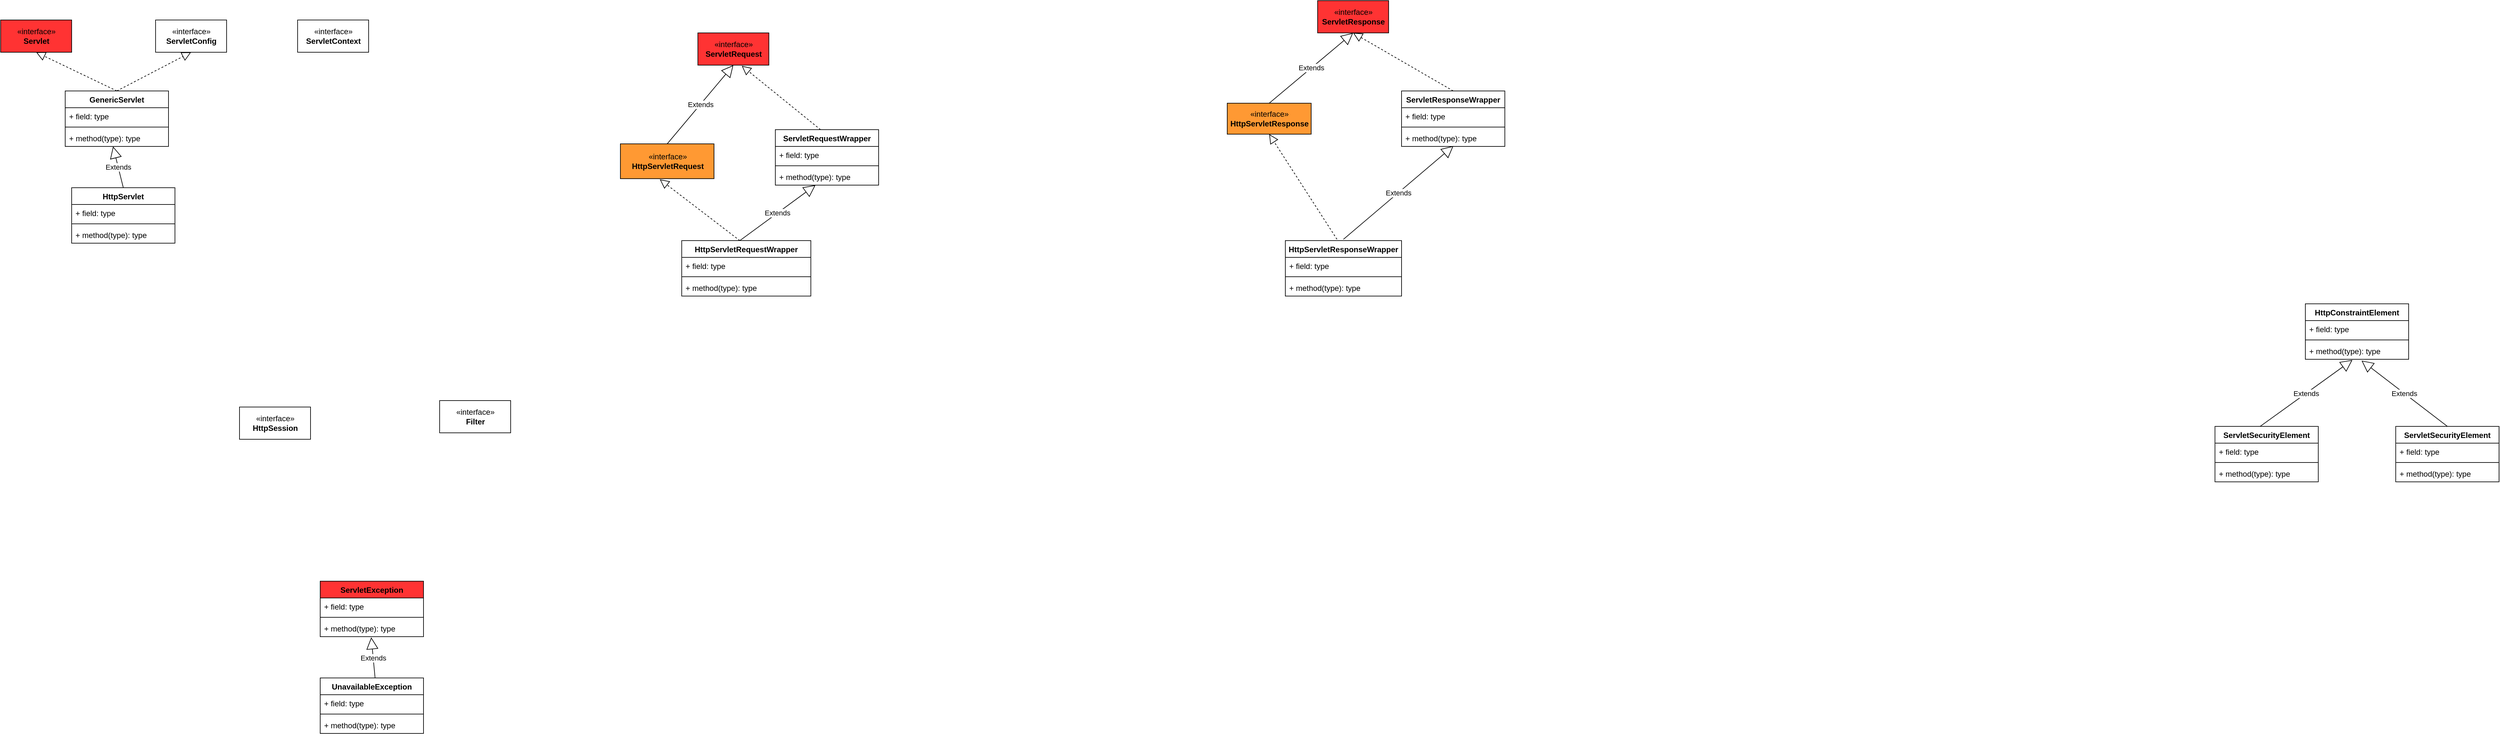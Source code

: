 <mxfile version="13.9.8" type="device"><diagram id="3EavtWgrwIjN0LjtCIYj" name="第 1 页"><mxGraphModel dx="1186" dy="595" grid="1" gridSize="10" guides="1" tooltips="1" connect="1" arrows="1" fold="1" page="1" pageScale="1" pageWidth="33000" pageHeight="46810" math="0" shadow="0"><root><mxCell id="0"/><mxCell id="1" parent="0"/><mxCell id="h1A6rt_RZx_tCCCuAe3l-1" value="«interface»&lt;br&gt;&lt;b&gt;Servlet&lt;/b&gt;" style="html=1;fillColor=#FF3333;" parent="1" vertex="1"><mxGeometry x="170" y="100" width="110" height="50" as="geometry"/></mxCell><mxCell id="h1A6rt_RZx_tCCCuAe3l-2" value="«interface»&lt;br&gt;&lt;b&gt;ServletConfig&lt;/b&gt;" style="html=1;" parent="1" vertex="1"><mxGeometry x="410" y="100" width="110" height="50" as="geometry"/></mxCell><mxCell id="h1A6rt_RZx_tCCCuAe3l-3" value="«interface»&lt;br&gt;&lt;b&gt;ServletResponse&lt;/b&gt;" style="html=1;fillColor=#FF3333;" parent="1" vertex="1"><mxGeometry x="2210" y="70" width="110" height="50" as="geometry"/></mxCell><mxCell id="h1A6rt_RZx_tCCCuAe3l-4" value="«interface»&lt;br&gt;&lt;b&gt;ServletRequest&lt;/b&gt;" style="html=1;fillColor=#FF3333;" parent="1" vertex="1"><mxGeometry x="1250" y="120" width="110" height="50" as="geometry"/></mxCell><mxCell id="h1A6rt_RZx_tCCCuAe3l-5" value="«interface»&lt;br&gt;&lt;b&gt;HttpSession&lt;/b&gt;" style="html=1;" parent="1" vertex="1"><mxGeometry x="540" y="700" width="110" height="50" as="geometry"/></mxCell><mxCell id="h1A6rt_RZx_tCCCuAe3l-6" value="GenericServlet" style="swimlane;fontStyle=1;align=center;verticalAlign=top;childLayout=stackLayout;horizontal=1;startSize=26;horizontalStack=0;resizeParent=1;resizeParentMax=0;resizeLast=0;collapsible=1;marginBottom=0;" parent="1" vertex="1"><mxGeometry x="270" y="210" width="160" height="86" as="geometry"/></mxCell><mxCell id="h1A6rt_RZx_tCCCuAe3l-7" value="" style="endArrow=block;dashed=1;endFill=0;endSize=12;html=1;entryX=0.5;entryY=1;entryDx=0;entryDy=0;" parent="h1A6rt_RZx_tCCCuAe3l-6" target="h1A6rt_RZx_tCCCuAe3l-2" edge="1"><mxGeometry width="160" relative="1" as="geometry"><mxPoint x="80" as="sourcePoint"/><mxPoint x="240" as="targetPoint"/></mxGeometry></mxCell><mxCell id="h1A6rt_RZx_tCCCuAe3l-8" value="" style="endArrow=block;dashed=1;endFill=0;endSize=12;html=1;entryX=0.5;entryY=1;entryDx=0;entryDy=0;" parent="h1A6rt_RZx_tCCCuAe3l-6" target="h1A6rt_RZx_tCCCuAe3l-1" edge="1"><mxGeometry width="160" relative="1" as="geometry"><mxPoint x="80" as="sourcePoint"/><mxPoint x="240" as="targetPoint"/></mxGeometry></mxCell><mxCell id="h1A6rt_RZx_tCCCuAe3l-9" value="+ field: type" style="text;strokeColor=none;fillColor=none;align=left;verticalAlign=top;spacingLeft=4;spacingRight=4;overflow=hidden;rotatable=0;points=[[0,0.5],[1,0.5]];portConstraint=eastwest;" parent="h1A6rt_RZx_tCCCuAe3l-6" vertex="1"><mxGeometry y="26" width="160" height="26" as="geometry"/></mxCell><mxCell id="h1A6rt_RZx_tCCCuAe3l-10" value="" style="line;strokeWidth=1;fillColor=none;align=left;verticalAlign=middle;spacingTop=-1;spacingLeft=3;spacingRight=3;rotatable=0;labelPosition=right;points=[];portConstraint=eastwest;" parent="h1A6rt_RZx_tCCCuAe3l-6" vertex="1"><mxGeometry y="52" width="160" height="8" as="geometry"/></mxCell><mxCell id="h1A6rt_RZx_tCCCuAe3l-11" value="+ method(type): type" style="text;strokeColor=none;fillColor=none;align=left;verticalAlign=top;spacingLeft=4;spacingRight=4;overflow=hidden;rotatable=0;points=[[0,0.5],[1,0.5]];portConstraint=eastwest;" parent="h1A6rt_RZx_tCCCuAe3l-6" vertex="1"><mxGeometry y="60" width="160" height="26" as="geometry"/></mxCell><mxCell id="h1A6rt_RZx_tCCCuAe3l-12" value="«interface»&lt;br&gt;&lt;b&gt;ServletContext&lt;/b&gt;" style="html=1;" parent="1" vertex="1"><mxGeometry x="630" y="100" width="110" height="50" as="geometry"/></mxCell><mxCell id="h1A6rt_RZx_tCCCuAe3l-13" value="«interface»&lt;br&gt;&lt;b&gt;Filter&lt;/b&gt;" style="html=1;" parent="1" vertex="1"><mxGeometry x="850" y="690" width="110" height="50" as="geometry"/></mxCell><mxCell id="h1A6rt_RZx_tCCCuAe3l-14" value="ServletRequestWrapper" style="swimlane;fontStyle=1;align=center;verticalAlign=top;childLayout=stackLayout;horizontal=1;startSize=26;horizontalStack=0;resizeParent=1;resizeParentMax=0;resizeLast=0;collapsible=1;marginBottom=0;" parent="1" vertex="1"><mxGeometry x="1370" y="270" width="160" height="86" as="geometry"/></mxCell><mxCell id="h1A6rt_RZx_tCCCuAe3l-15" value="" style="endArrow=block;dashed=1;endFill=0;endSize=12;html=1;entryX=0.618;entryY=1.02;entryDx=0;entryDy=0;entryPerimeter=0;" parent="h1A6rt_RZx_tCCCuAe3l-14" target="h1A6rt_RZx_tCCCuAe3l-4" edge="1"><mxGeometry width="160" relative="1" as="geometry"><mxPoint x="70" as="sourcePoint"/><mxPoint x="230" as="targetPoint"/></mxGeometry></mxCell><mxCell id="h1A6rt_RZx_tCCCuAe3l-16" value="+ field: type" style="text;strokeColor=none;fillColor=none;align=left;verticalAlign=top;spacingLeft=4;spacingRight=4;overflow=hidden;rotatable=0;points=[[0,0.5],[1,0.5]];portConstraint=eastwest;" parent="h1A6rt_RZx_tCCCuAe3l-14" vertex="1"><mxGeometry y="26" width="160" height="26" as="geometry"/></mxCell><mxCell id="h1A6rt_RZx_tCCCuAe3l-17" value="" style="line;strokeWidth=1;fillColor=none;align=left;verticalAlign=middle;spacingTop=-1;spacingLeft=3;spacingRight=3;rotatable=0;labelPosition=right;points=[];portConstraint=eastwest;" parent="h1A6rt_RZx_tCCCuAe3l-14" vertex="1"><mxGeometry y="52" width="160" height="8" as="geometry"/></mxCell><mxCell id="h1A6rt_RZx_tCCCuAe3l-18" value="+ method(type): type" style="text;strokeColor=none;fillColor=none;align=left;verticalAlign=top;spacingLeft=4;spacingRight=4;overflow=hidden;rotatable=0;points=[[0,0.5],[1,0.5]];portConstraint=eastwest;" parent="h1A6rt_RZx_tCCCuAe3l-14" vertex="1"><mxGeometry y="60" width="160" height="26" as="geometry"/></mxCell><mxCell id="h1A6rt_RZx_tCCCuAe3l-19" value="ServletException" style="swimlane;fontStyle=1;align=center;verticalAlign=top;childLayout=stackLayout;horizontal=1;startSize=26;horizontalStack=0;resizeParent=1;resizeParentMax=0;resizeLast=0;collapsible=1;marginBottom=0;fillColor=#FF3333;" parent="1" vertex="1"><mxGeometry x="665" y="970" width="160" height="86" as="geometry"/></mxCell><mxCell id="h1A6rt_RZx_tCCCuAe3l-20" value="+ field: type" style="text;strokeColor=none;fillColor=none;align=left;verticalAlign=top;spacingLeft=4;spacingRight=4;overflow=hidden;rotatable=0;points=[[0,0.5],[1,0.5]];portConstraint=eastwest;" parent="h1A6rt_RZx_tCCCuAe3l-19" vertex="1"><mxGeometry y="26" width="160" height="26" as="geometry"/></mxCell><mxCell id="h1A6rt_RZx_tCCCuAe3l-21" value="" style="line;strokeWidth=1;fillColor=none;align=left;verticalAlign=middle;spacingTop=-1;spacingLeft=3;spacingRight=3;rotatable=0;labelPosition=right;points=[];portConstraint=eastwest;" parent="h1A6rt_RZx_tCCCuAe3l-19" vertex="1"><mxGeometry y="52" width="160" height="8" as="geometry"/></mxCell><mxCell id="h1A6rt_RZx_tCCCuAe3l-22" value="+ method(type): type" style="text;strokeColor=none;fillColor=none;align=left;verticalAlign=top;spacingLeft=4;spacingRight=4;overflow=hidden;rotatable=0;points=[[0,0.5],[1,0.5]];portConstraint=eastwest;" parent="h1A6rt_RZx_tCCCuAe3l-19" vertex="1"><mxGeometry y="60" width="160" height="26" as="geometry"/></mxCell><mxCell id="h1A6rt_RZx_tCCCuAe3l-23" value="HttpServlet" style="swimlane;fontStyle=1;align=center;verticalAlign=top;childLayout=stackLayout;horizontal=1;startSize=26;horizontalStack=0;resizeParent=1;resizeParentMax=0;resizeLast=0;collapsible=1;marginBottom=0;" parent="1" vertex="1"><mxGeometry x="280" y="360" width="160" height="86" as="geometry"/></mxCell><mxCell id="h1A6rt_RZx_tCCCuAe3l-24" value="Extends" style="endArrow=block;endSize=16;endFill=0;html=1;entryX=0.463;entryY=1;entryDx=0;entryDy=0;entryPerimeter=0;" parent="h1A6rt_RZx_tCCCuAe3l-23" target="h1A6rt_RZx_tCCCuAe3l-11" edge="1"><mxGeometry width="160" relative="1" as="geometry"><mxPoint x="80" as="sourcePoint"/><mxPoint x="240" as="targetPoint"/></mxGeometry></mxCell><mxCell id="h1A6rt_RZx_tCCCuAe3l-25" value="+ field: type" style="text;strokeColor=none;fillColor=none;align=left;verticalAlign=top;spacingLeft=4;spacingRight=4;overflow=hidden;rotatable=0;points=[[0,0.5],[1,0.5]];portConstraint=eastwest;" parent="h1A6rt_RZx_tCCCuAe3l-23" vertex="1"><mxGeometry y="26" width="160" height="26" as="geometry"/></mxCell><mxCell id="h1A6rt_RZx_tCCCuAe3l-26" value="" style="line;strokeWidth=1;fillColor=none;align=left;verticalAlign=middle;spacingTop=-1;spacingLeft=3;spacingRight=3;rotatable=0;labelPosition=right;points=[];portConstraint=eastwest;" parent="h1A6rt_RZx_tCCCuAe3l-23" vertex="1"><mxGeometry y="52" width="160" height="8" as="geometry"/></mxCell><mxCell id="h1A6rt_RZx_tCCCuAe3l-27" value="+ method(type): type" style="text;strokeColor=none;fillColor=none;align=left;verticalAlign=top;spacingLeft=4;spacingRight=4;overflow=hidden;rotatable=0;points=[[0,0.5],[1,0.5]];portConstraint=eastwest;" parent="h1A6rt_RZx_tCCCuAe3l-23" vertex="1"><mxGeometry y="60" width="160" height="26" as="geometry"/></mxCell><mxCell id="h1A6rt_RZx_tCCCuAe3l-28" value="HttpServletRequestWrapper" style="swimlane;fontStyle=1;align=center;verticalAlign=top;childLayout=stackLayout;horizontal=1;startSize=26;horizontalStack=0;resizeParent=1;resizeParentMax=0;resizeLast=0;collapsible=1;marginBottom=0;" parent="1" vertex="1"><mxGeometry x="1225" y="442" width="200" height="86" as="geometry"/></mxCell><mxCell id="h1A6rt_RZx_tCCCuAe3l-29" value="Extends" style="endArrow=block;endSize=16;endFill=0;html=1;" parent="h1A6rt_RZx_tCCCuAe3l-28" target="h1A6rt_RZx_tCCCuAe3l-18" edge="1"><mxGeometry width="160" relative="1" as="geometry"><mxPoint x="90" as="sourcePoint"/><mxPoint x="250" as="targetPoint"/></mxGeometry></mxCell><mxCell id="h1A6rt_RZx_tCCCuAe3l-30" value="" style="endArrow=block;dashed=1;endFill=0;endSize=12;html=1;entryX=0.421;entryY=1.019;entryDx=0;entryDy=0;entryPerimeter=0;" parent="h1A6rt_RZx_tCCCuAe3l-28" target="h1A6rt_RZx_tCCCuAe3l-41" edge="1"><mxGeometry width="160" relative="1" as="geometry"><mxPoint x="90" as="sourcePoint"/><mxPoint x="-200.92" y="-81.998" as="targetPoint"/></mxGeometry></mxCell><mxCell id="h1A6rt_RZx_tCCCuAe3l-31" value="+ field: type" style="text;strokeColor=none;fillColor=none;align=left;verticalAlign=top;spacingLeft=4;spacingRight=4;overflow=hidden;rotatable=0;points=[[0,0.5],[1,0.5]];portConstraint=eastwest;" parent="h1A6rt_RZx_tCCCuAe3l-28" vertex="1"><mxGeometry y="26" width="200" height="26" as="geometry"/></mxCell><mxCell id="h1A6rt_RZx_tCCCuAe3l-32" value="" style="line;strokeWidth=1;fillColor=none;align=left;verticalAlign=middle;spacingTop=-1;spacingLeft=3;spacingRight=3;rotatable=0;labelPosition=right;points=[];portConstraint=eastwest;" parent="h1A6rt_RZx_tCCCuAe3l-28" vertex="1"><mxGeometry y="52" width="200" height="8" as="geometry"/></mxCell><mxCell id="h1A6rt_RZx_tCCCuAe3l-33" value="+ method(type): type" style="text;strokeColor=none;fillColor=none;align=left;verticalAlign=top;spacingLeft=4;spacingRight=4;overflow=hidden;rotatable=0;points=[[0,0.5],[1,0.5]];portConstraint=eastwest;" parent="h1A6rt_RZx_tCCCuAe3l-28" vertex="1"><mxGeometry y="60" width="200" height="26" as="geometry"/></mxCell><mxCell id="h1A6rt_RZx_tCCCuAe3l-34" value="UnavailableException" style="swimlane;fontStyle=1;align=center;verticalAlign=top;childLayout=stackLayout;horizontal=1;startSize=26;horizontalStack=0;resizeParent=1;resizeParentMax=0;resizeLast=0;collapsible=1;marginBottom=0;" parent="1" vertex="1"><mxGeometry x="665" y="1120" width="160" height="86" as="geometry"/></mxCell><mxCell id="h1A6rt_RZx_tCCCuAe3l-35" value="Extends" style="endArrow=block;endSize=16;endFill=0;html=1;entryX=0.494;entryY=1.038;entryDx=0;entryDy=0;entryPerimeter=0;" parent="h1A6rt_RZx_tCCCuAe3l-34" target="h1A6rt_RZx_tCCCuAe3l-22" edge="1"><mxGeometry width="160" relative="1" as="geometry"><mxPoint x="85" as="sourcePoint"/><mxPoint x="245" as="targetPoint"/></mxGeometry></mxCell><mxCell id="h1A6rt_RZx_tCCCuAe3l-36" value="+ field: type" style="text;strokeColor=none;fillColor=none;align=left;verticalAlign=top;spacingLeft=4;spacingRight=4;overflow=hidden;rotatable=0;points=[[0,0.5],[1,0.5]];portConstraint=eastwest;" parent="h1A6rt_RZx_tCCCuAe3l-34" vertex="1"><mxGeometry y="26" width="160" height="26" as="geometry"/></mxCell><mxCell id="h1A6rt_RZx_tCCCuAe3l-37" value="" style="line;strokeWidth=1;fillColor=none;align=left;verticalAlign=middle;spacingTop=-1;spacingLeft=3;spacingRight=3;rotatable=0;labelPosition=right;points=[];portConstraint=eastwest;" parent="h1A6rt_RZx_tCCCuAe3l-34" vertex="1"><mxGeometry y="52" width="160" height="8" as="geometry"/></mxCell><mxCell id="h1A6rt_RZx_tCCCuAe3l-38" value="+ method(type): type" style="text;strokeColor=none;fillColor=none;align=left;verticalAlign=top;spacingLeft=4;spacingRight=4;overflow=hidden;rotatable=0;points=[[0,0.5],[1,0.5]];portConstraint=eastwest;" parent="h1A6rt_RZx_tCCCuAe3l-34" vertex="1"><mxGeometry y="60" width="160" height="26" as="geometry"/></mxCell><mxCell id="h1A6rt_RZx_tCCCuAe3l-39" value="«interface»&lt;br&gt;&lt;b&gt;HttpServletResponse&lt;/b&gt;" style="html=1;fillColor=#FF9933;" parent="1" vertex="1"><mxGeometry x="2070" y="229" width="130" height="48" as="geometry"/></mxCell><mxCell id="h1A6rt_RZx_tCCCuAe3l-40" value="Extends" style="endArrow=block;endSize=16;endFill=0;html=1;entryX=0.5;entryY=1;entryDx=0;entryDy=0;exitX=0.5;exitY=0;exitDx=0;exitDy=0;" parent="1" target="h1A6rt_RZx_tCCCuAe3l-3" edge="1" source="h1A6rt_RZx_tCCCuAe3l-39"><mxGeometry width="160" relative="1" as="geometry"><mxPoint x="2250" y="230" as="sourcePoint"/><mxPoint x="2410" y="230" as="targetPoint"/></mxGeometry></mxCell><mxCell id="h1A6rt_RZx_tCCCuAe3l-41" value="«interface»&lt;br&gt;&lt;b&gt;HttpServletRequest&lt;/b&gt;" style="html=1;fillColor=#FF9933;" parent="1" vertex="1"><mxGeometry x="1130" y="292" width="145" height="54" as="geometry"/></mxCell><mxCell id="h1A6rt_RZx_tCCCuAe3l-42" value="Extends" style="endArrow=block;endSize=16;endFill=0;html=1;entryX=0.5;entryY=1;entryDx=0;entryDy=0;exitX=0.5;exitY=0;exitDx=0;exitDy=0;" parent="1" source="h1A6rt_RZx_tCCCuAe3l-41" target="h1A6rt_RZx_tCCCuAe3l-4" edge="1"><mxGeometry width="160" relative="1" as="geometry"><mxPoint x="1190" y="230" as="sourcePoint"/><mxPoint x="1350" y="230" as="targetPoint"/></mxGeometry></mxCell><mxCell id="RKxvBRY7e4jj9x33ZaWO-1" value="ServletResponseWrapper" style="swimlane;fontStyle=1;align=center;verticalAlign=top;childLayout=stackLayout;horizontal=1;startSize=26;horizontalStack=0;resizeParent=1;resizeParentMax=0;resizeLast=0;collapsible=1;marginBottom=0;fillColor=#FFFFFF;" vertex="1" parent="1"><mxGeometry x="2340" y="210" width="160" height="86" as="geometry"/></mxCell><mxCell id="RKxvBRY7e4jj9x33ZaWO-5" value="" style="endArrow=block;dashed=1;endFill=0;endSize=12;html=1;entryX=0.5;entryY=1;entryDx=0;entryDy=0;" edge="1" parent="RKxvBRY7e4jj9x33ZaWO-1" target="h1A6rt_RZx_tCCCuAe3l-3"><mxGeometry width="160" relative="1" as="geometry"><mxPoint x="80" as="sourcePoint"/><mxPoint x="240" as="targetPoint"/></mxGeometry></mxCell><mxCell id="RKxvBRY7e4jj9x33ZaWO-2" value="+ field: type" style="text;strokeColor=none;fillColor=none;align=left;verticalAlign=top;spacingLeft=4;spacingRight=4;overflow=hidden;rotatable=0;points=[[0,0.5],[1,0.5]];portConstraint=eastwest;" vertex="1" parent="RKxvBRY7e4jj9x33ZaWO-1"><mxGeometry y="26" width="160" height="26" as="geometry"/></mxCell><mxCell id="RKxvBRY7e4jj9x33ZaWO-3" value="" style="line;strokeWidth=1;fillColor=none;align=left;verticalAlign=middle;spacingTop=-1;spacingLeft=3;spacingRight=3;rotatable=0;labelPosition=right;points=[];portConstraint=eastwest;" vertex="1" parent="RKxvBRY7e4jj9x33ZaWO-1"><mxGeometry y="52" width="160" height="8" as="geometry"/></mxCell><mxCell id="RKxvBRY7e4jj9x33ZaWO-4" value="+ method(type): type" style="text;strokeColor=none;fillColor=none;align=left;verticalAlign=top;spacingLeft=4;spacingRight=4;overflow=hidden;rotatable=0;points=[[0,0.5],[1,0.5]];portConstraint=eastwest;" vertex="1" parent="RKxvBRY7e4jj9x33ZaWO-1"><mxGeometry y="60" width="160" height="26" as="geometry"/></mxCell><mxCell id="RKxvBRY7e4jj9x33ZaWO-7" value="HttpServletResponseWrapper" style="swimlane;fontStyle=1;align=center;verticalAlign=top;childLayout=stackLayout;horizontal=1;startSize=26;horizontalStack=0;resizeParent=1;resizeParentMax=0;resizeLast=0;collapsible=1;marginBottom=0;fillColor=#FFFFFF;" vertex="1" parent="1"><mxGeometry x="2160" y="442" width="180" height="86" as="geometry"/></mxCell><mxCell id="RKxvBRY7e4jj9x33ZaWO-8" value="+ field: type" style="text;strokeColor=none;fillColor=none;align=left;verticalAlign=top;spacingLeft=4;spacingRight=4;overflow=hidden;rotatable=0;points=[[0,0.5],[1,0.5]];portConstraint=eastwest;" vertex="1" parent="RKxvBRY7e4jj9x33ZaWO-7"><mxGeometry y="26" width="180" height="26" as="geometry"/></mxCell><mxCell id="RKxvBRY7e4jj9x33ZaWO-9" value="" style="line;strokeWidth=1;fillColor=none;align=left;verticalAlign=middle;spacingTop=-1;spacingLeft=3;spacingRight=3;rotatable=0;labelPosition=right;points=[];portConstraint=eastwest;" vertex="1" parent="RKxvBRY7e4jj9x33ZaWO-7"><mxGeometry y="52" width="180" height="8" as="geometry"/></mxCell><mxCell id="RKxvBRY7e4jj9x33ZaWO-10" value="+ method(type): type" style="text;strokeColor=none;fillColor=none;align=left;verticalAlign=top;spacingLeft=4;spacingRight=4;overflow=hidden;rotatable=0;points=[[0,0.5],[1,0.5]];portConstraint=eastwest;" vertex="1" parent="RKxvBRY7e4jj9x33ZaWO-7"><mxGeometry y="60" width="180" height="26" as="geometry"/></mxCell><mxCell id="RKxvBRY7e4jj9x33ZaWO-11" value="Extends" style="endArrow=block;endSize=16;endFill=0;html=1;entryX=0.502;entryY=0.973;entryDx=0;entryDy=0;entryPerimeter=0;" edge="1" parent="RKxvBRY7e4jj9x33ZaWO-7" target="RKxvBRY7e4jj9x33ZaWO-4"><mxGeometry width="160" relative="1" as="geometry"><mxPoint x="90" y="-2" as="sourcePoint"/><mxPoint x="250" y="-2" as="targetPoint"/></mxGeometry></mxCell><mxCell id="RKxvBRY7e4jj9x33ZaWO-12" value="" style="endArrow=block;dashed=1;endFill=0;endSize=12;html=1;entryX=0.5;entryY=1;entryDx=0;entryDy=0;" edge="1" parent="RKxvBRY7e4jj9x33ZaWO-7" target="h1A6rt_RZx_tCCCuAe3l-39"><mxGeometry width="160" relative="1" as="geometry"><mxPoint x="80" y="-2" as="sourcePoint"/><mxPoint x="240" y="-2" as="targetPoint"/></mxGeometry></mxCell><mxCell id="RKxvBRY7e4jj9x33ZaWO-13" value="HttpConstraintElement" style="swimlane;fontStyle=1;align=center;verticalAlign=top;childLayout=stackLayout;horizontal=1;startSize=26;horizontalStack=0;resizeParent=1;resizeParentMax=0;resizeLast=0;collapsible=1;marginBottom=0;fillColor=#FFFFFF;" vertex="1" parent="1"><mxGeometry x="3740" y="540" width="160" height="86" as="geometry"/></mxCell><mxCell id="RKxvBRY7e4jj9x33ZaWO-14" value="+ field: type" style="text;strokeColor=none;fillColor=none;align=left;verticalAlign=top;spacingLeft=4;spacingRight=4;overflow=hidden;rotatable=0;points=[[0,0.5],[1,0.5]];portConstraint=eastwest;" vertex="1" parent="RKxvBRY7e4jj9x33ZaWO-13"><mxGeometry y="26" width="160" height="26" as="geometry"/></mxCell><mxCell id="RKxvBRY7e4jj9x33ZaWO-15" value="" style="line;strokeWidth=1;fillColor=none;align=left;verticalAlign=middle;spacingTop=-1;spacingLeft=3;spacingRight=3;rotatable=0;labelPosition=right;points=[];portConstraint=eastwest;" vertex="1" parent="RKxvBRY7e4jj9x33ZaWO-13"><mxGeometry y="52" width="160" height="8" as="geometry"/></mxCell><mxCell id="RKxvBRY7e4jj9x33ZaWO-16" value="+ method(type): type" style="text;strokeColor=none;fillColor=none;align=left;verticalAlign=top;spacingLeft=4;spacingRight=4;overflow=hidden;rotatable=0;points=[[0,0.5],[1,0.5]];portConstraint=eastwest;" vertex="1" parent="RKxvBRY7e4jj9x33ZaWO-13"><mxGeometry y="60" width="160" height="26" as="geometry"/></mxCell><mxCell id="RKxvBRY7e4jj9x33ZaWO-17" value="ServletSecurityElement" style="swimlane;fontStyle=1;align=center;verticalAlign=top;childLayout=stackLayout;horizontal=1;startSize=26;horizontalStack=0;resizeParent=1;resizeParentMax=0;resizeLast=0;collapsible=1;marginBottom=0;fillColor=#FFFFFF;" vertex="1" parent="1"><mxGeometry x="3600" y="730" width="160" height="86" as="geometry"/></mxCell><mxCell id="RKxvBRY7e4jj9x33ZaWO-21" value="Extends" style="endArrow=block;endSize=16;endFill=0;html=1;entryX=0.456;entryY=1.038;entryDx=0;entryDy=0;entryPerimeter=0;" edge="1" parent="RKxvBRY7e4jj9x33ZaWO-17" target="RKxvBRY7e4jj9x33ZaWO-16"><mxGeometry width="160" relative="1" as="geometry"><mxPoint x="70" as="sourcePoint"/><mxPoint x="230" as="targetPoint"/></mxGeometry></mxCell><mxCell id="RKxvBRY7e4jj9x33ZaWO-18" value="+ field: type" style="text;strokeColor=none;fillColor=none;align=left;verticalAlign=top;spacingLeft=4;spacingRight=4;overflow=hidden;rotatable=0;points=[[0,0.5],[1,0.5]];portConstraint=eastwest;" vertex="1" parent="RKxvBRY7e4jj9x33ZaWO-17"><mxGeometry y="26" width="160" height="26" as="geometry"/></mxCell><mxCell id="RKxvBRY7e4jj9x33ZaWO-19" value="" style="line;strokeWidth=1;fillColor=none;align=left;verticalAlign=middle;spacingTop=-1;spacingLeft=3;spacingRight=3;rotatable=0;labelPosition=right;points=[];portConstraint=eastwest;" vertex="1" parent="RKxvBRY7e4jj9x33ZaWO-17"><mxGeometry y="52" width="160" height="8" as="geometry"/></mxCell><mxCell id="RKxvBRY7e4jj9x33ZaWO-20" value="+ method(type): type" style="text;strokeColor=none;fillColor=none;align=left;verticalAlign=top;spacingLeft=4;spacingRight=4;overflow=hidden;rotatable=0;points=[[0,0.5],[1,0.5]];portConstraint=eastwest;" vertex="1" parent="RKxvBRY7e4jj9x33ZaWO-17"><mxGeometry y="60" width="160" height="26" as="geometry"/></mxCell><mxCell id="RKxvBRY7e4jj9x33ZaWO-22" value="ServletSecurityElement" style="swimlane;fontStyle=1;align=center;verticalAlign=top;childLayout=stackLayout;horizontal=1;startSize=26;horizontalStack=0;resizeParent=1;resizeParentMax=0;resizeLast=0;collapsible=1;marginBottom=0;fillColor=#FFFFFF;" vertex="1" parent="1"><mxGeometry x="3880" y="730" width="160" height="86" as="geometry"/></mxCell><mxCell id="RKxvBRY7e4jj9x33ZaWO-26" value="Extends" style="endArrow=block;endSize=16;endFill=0;html=1;entryX=0.544;entryY=1.077;entryDx=0;entryDy=0;entryPerimeter=0;" edge="1" parent="RKxvBRY7e4jj9x33ZaWO-22" target="RKxvBRY7e4jj9x33ZaWO-16"><mxGeometry width="160" relative="1" as="geometry"><mxPoint x="80" as="sourcePoint"/><mxPoint x="240" as="targetPoint"/></mxGeometry></mxCell><mxCell id="RKxvBRY7e4jj9x33ZaWO-23" value="+ field: type" style="text;strokeColor=none;fillColor=none;align=left;verticalAlign=top;spacingLeft=4;spacingRight=4;overflow=hidden;rotatable=0;points=[[0,0.5],[1,0.5]];portConstraint=eastwest;" vertex="1" parent="RKxvBRY7e4jj9x33ZaWO-22"><mxGeometry y="26" width="160" height="26" as="geometry"/></mxCell><mxCell id="RKxvBRY7e4jj9x33ZaWO-24" value="" style="line;strokeWidth=1;fillColor=none;align=left;verticalAlign=middle;spacingTop=-1;spacingLeft=3;spacingRight=3;rotatable=0;labelPosition=right;points=[];portConstraint=eastwest;" vertex="1" parent="RKxvBRY7e4jj9x33ZaWO-22"><mxGeometry y="52" width="160" height="8" as="geometry"/></mxCell><mxCell id="RKxvBRY7e4jj9x33ZaWO-25" value="+ method(type): type" style="text;strokeColor=none;fillColor=none;align=left;verticalAlign=top;spacingLeft=4;spacingRight=4;overflow=hidden;rotatable=0;points=[[0,0.5],[1,0.5]];portConstraint=eastwest;" vertex="1" parent="RKxvBRY7e4jj9x33ZaWO-22"><mxGeometry y="60" width="160" height="26" as="geometry"/></mxCell></root></mxGraphModel></diagram></mxfile>